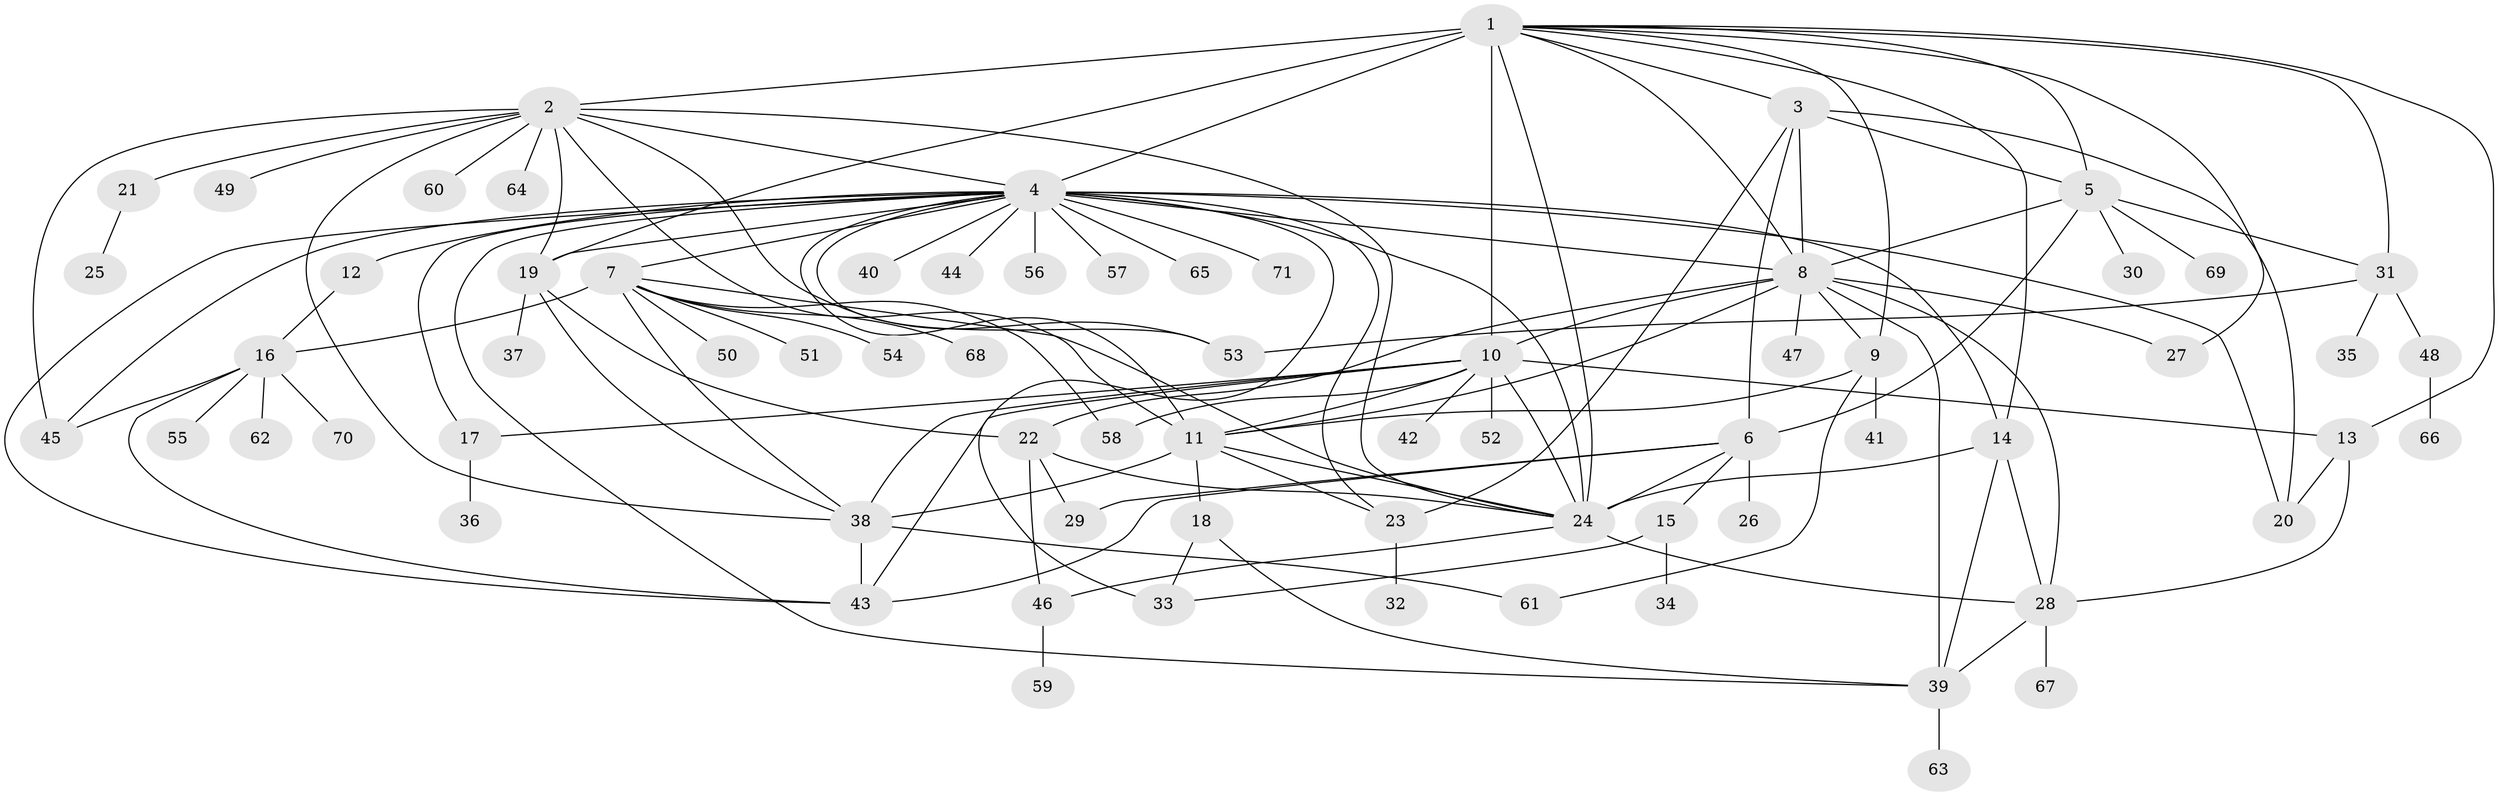// original degree distribution, {26: 0.008547008547008548, 14: 0.017094017094017096, 6: 0.06837606837606838, 29: 0.008547008547008548, 8: 0.02564102564102564, 9: 0.008547008547008548, 12: 0.008547008547008548, 2: 0.20512820512820512, 5: 0.02564102564102564, 3: 0.13675213675213677, 7: 0.008547008547008548, 4: 0.03418803418803419, 1: 0.4358974358974359, 11: 0.008547008547008548}
// Generated by graph-tools (version 1.1) at 2025/50/03/04/25 22:50:39]
// undirected, 71 vertices, 128 edges
graph export_dot {
  node [color=gray90,style=filled];
  1;
  2;
  3;
  4;
  5;
  6;
  7;
  8;
  9;
  10;
  11;
  12;
  13;
  14;
  15;
  16;
  17;
  18;
  19;
  20;
  21;
  22;
  23;
  24;
  25;
  26;
  27;
  28;
  29;
  30;
  31;
  32;
  33;
  34;
  35;
  36;
  37;
  38;
  39;
  40;
  41;
  42;
  43;
  44;
  45;
  46;
  47;
  48;
  49;
  50;
  51;
  52;
  53;
  54;
  55;
  56;
  57;
  58;
  59;
  60;
  61;
  62;
  63;
  64;
  65;
  66;
  67;
  68;
  69;
  70;
  71;
  1 -- 2 [weight=1.0];
  1 -- 3 [weight=1.0];
  1 -- 4 [weight=1.0];
  1 -- 5 [weight=1.0];
  1 -- 8 [weight=1.0];
  1 -- 9 [weight=1.0];
  1 -- 10 [weight=10.0];
  1 -- 13 [weight=2.0];
  1 -- 14 [weight=1.0];
  1 -- 19 [weight=1.0];
  1 -- 24 [weight=2.0];
  1 -- 27 [weight=1.0];
  1 -- 31 [weight=1.0];
  2 -- 4 [weight=1.0];
  2 -- 11 [weight=1.0];
  2 -- 19 [weight=1.0];
  2 -- 21 [weight=1.0];
  2 -- 24 [weight=1.0];
  2 -- 38 [weight=1.0];
  2 -- 45 [weight=1.0];
  2 -- 49 [weight=1.0];
  2 -- 53 [weight=1.0];
  2 -- 60 [weight=1.0];
  2 -- 64 [weight=1.0];
  3 -- 5 [weight=1.0];
  3 -- 6 [weight=1.0];
  3 -- 8 [weight=2.0];
  3 -- 20 [weight=1.0];
  3 -- 23 [weight=2.0];
  4 -- 7 [weight=1.0];
  4 -- 8 [weight=1.0];
  4 -- 11 [weight=1.0];
  4 -- 12 [weight=1.0];
  4 -- 14 [weight=1.0];
  4 -- 17 [weight=1.0];
  4 -- 19 [weight=1.0];
  4 -- 20 [weight=1.0];
  4 -- 23 [weight=1.0];
  4 -- 24 [weight=2.0];
  4 -- 33 [weight=2.0];
  4 -- 39 [weight=1.0];
  4 -- 40 [weight=1.0];
  4 -- 43 [weight=1.0];
  4 -- 44 [weight=1.0];
  4 -- 45 [weight=1.0];
  4 -- 53 [weight=1.0];
  4 -- 56 [weight=1.0];
  4 -- 57 [weight=1.0];
  4 -- 65 [weight=1.0];
  4 -- 71 [weight=1.0];
  5 -- 6 [weight=1.0];
  5 -- 8 [weight=1.0];
  5 -- 30 [weight=1.0];
  5 -- 31 [weight=1.0];
  5 -- 69 [weight=1.0];
  6 -- 15 [weight=1.0];
  6 -- 24 [weight=1.0];
  6 -- 26 [weight=1.0];
  6 -- 29 [weight=1.0];
  6 -- 43 [weight=1.0];
  7 -- 16 [weight=1.0];
  7 -- 24 [weight=1.0];
  7 -- 38 [weight=1.0];
  7 -- 50 [weight=1.0];
  7 -- 51 [weight=1.0];
  7 -- 54 [weight=1.0];
  7 -- 58 [weight=1.0];
  7 -- 68 [weight=1.0];
  8 -- 9 [weight=1.0];
  8 -- 10 [weight=1.0];
  8 -- 11 [weight=1.0];
  8 -- 22 [weight=1.0];
  8 -- 27 [weight=1.0];
  8 -- 28 [weight=1.0];
  8 -- 39 [weight=2.0];
  8 -- 47 [weight=2.0];
  9 -- 11 [weight=1.0];
  9 -- 41 [weight=1.0];
  9 -- 61 [weight=1.0];
  10 -- 11 [weight=1.0];
  10 -- 13 [weight=1.0];
  10 -- 17 [weight=1.0];
  10 -- 24 [weight=1.0];
  10 -- 38 [weight=1.0];
  10 -- 42 [weight=1.0];
  10 -- 43 [weight=1.0];
  10 -- 52 [weight=1.0];
  10 -- 58 [weight=1.0];
  11 -- 18 [weight=1.0];
  11 -- 23 [weight=1.0];
  11 -- 24 [weight=1.0];
  11 -- 38 [weight=3.0];
  12 -- 16 [weight=1.0];
  13 -- 20 [weight=1.0];
  13 -- 28 [weight=1.0];
  14 -- 24 [weight=1.0];
  14 -- 28 [weight=1.0];
  14 -- 39 [weight=1.0];
  15 -- 33 [weight=1.0];
  15 -- 34 [weight=1.0];
  16 -- 43 [weight=1.0];
  16 -- 45 [weight=1.0];
  16 -- 55 [weight=1.0];
  16 -- 62 [weight=1.0];
  16 -- 70 [weight=1.0];
  17 -- 36 [weight=1.0];
  18 -- 33 [weight=1.0];
  18 -- 39 [weight=1.0];
  19 -- 22 [weight=1.0];
  19 -- 37 [weight=1.0];
  19 -- 38 [weight=1.0];
  21 -- 25 [weight=1.0];
  22 -- 24 [weight=1.0];
  22 -- 29 [weight=1.0];
  22 -- 46 [weight=1.0];
  23 -- 32 [weight=1.0];
  24 -- 28 [weight=3.0];
  24 -- 46 [weight=1.0];
  28 -- 39 [weight=1.0];
  28 -- 67 [weight=1.0];
  31 -- 35 [weight=1.0];
  31 -- 48 [weight=1.0];
  31 -- 53 [weight=1.0];
  38 -- 43 [weight=1.0];
  38 -- 61 [weight=1.0];
  39 -- 63 [weight=1.0];
  46 -- 59 [weight=1.0];
  48 -- 66 [weight=1.0];
}
